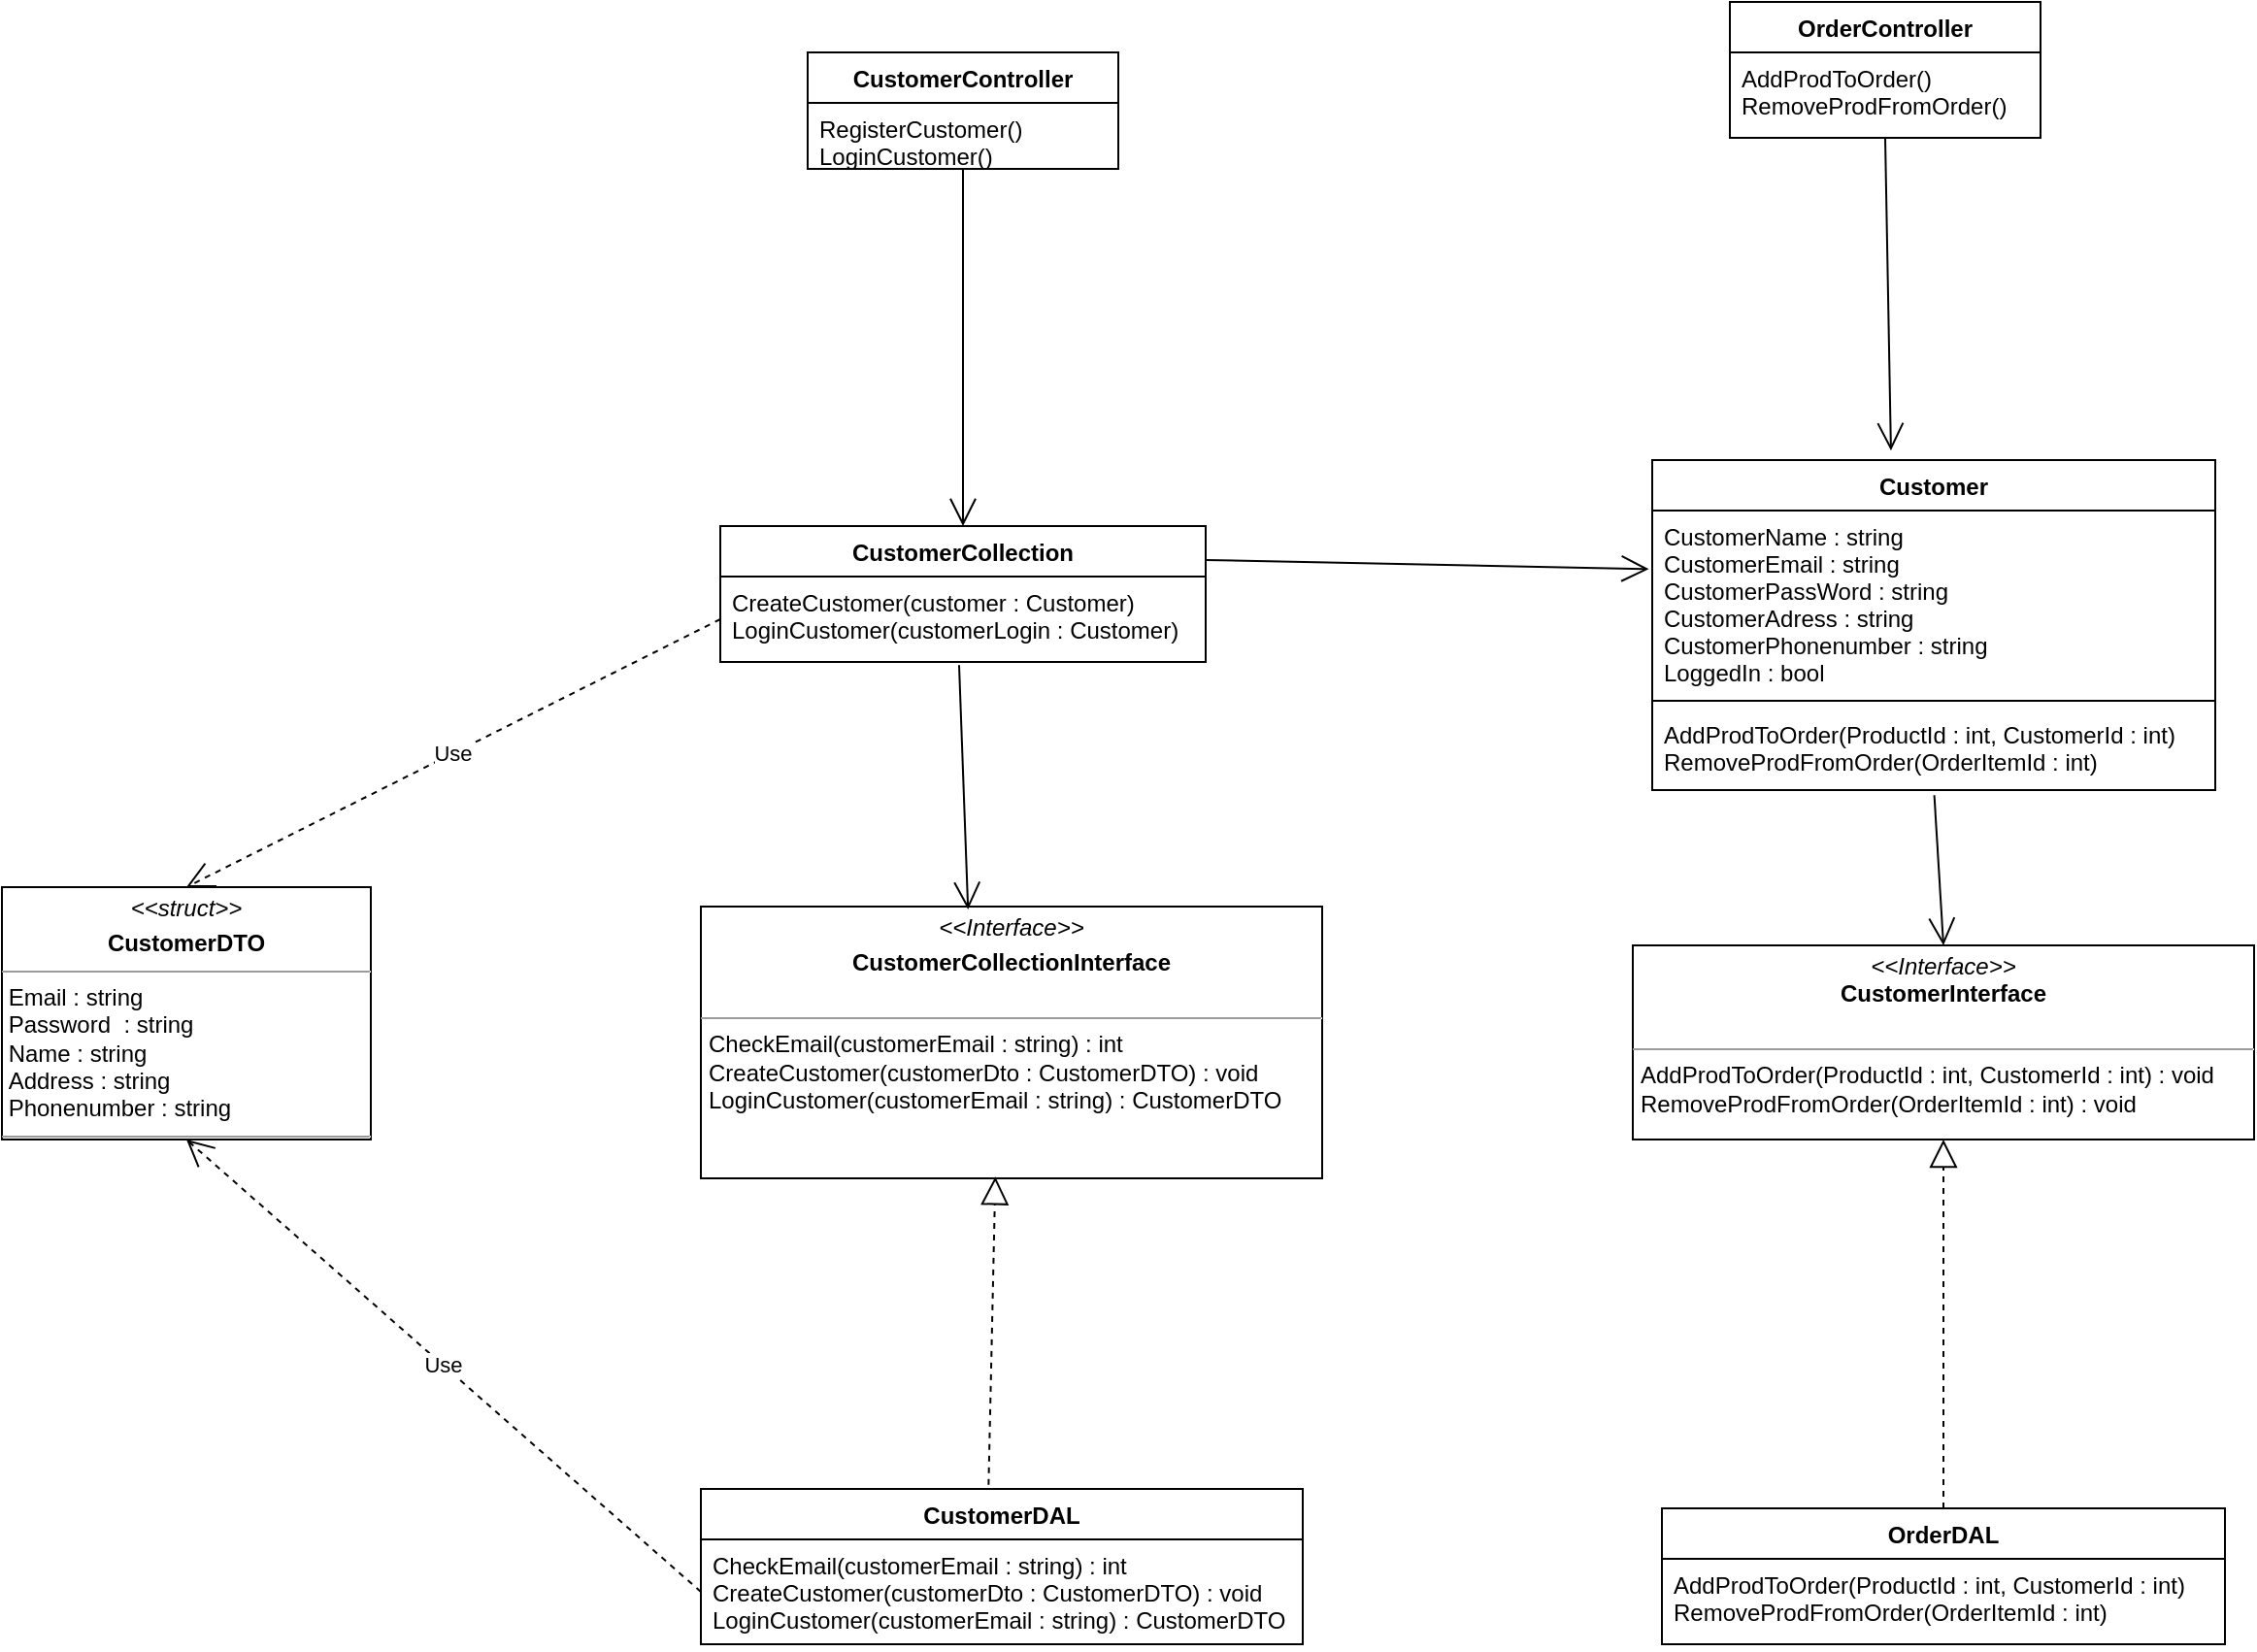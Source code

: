 <mxfile version="15.8.9" type="device"><diagram id="OtccyMzSW0rcknVDQvHu" name="Page-1"><mxGraphModel dx="2858" dy="2243" grid="1" gridSize="10" guides="1" tooltips="1" connect="1" arrows="1" fold="1" page="1" pageScale="1" pageWidth="827" pageHeight="1169" math="0" shadow="0"><root><mxCell id="0"/><mxCell id="1" parent="0"/><mxCell id="0LqD8wHReDvp0sZee9rW-1" value="&lt;p style=&quot;margin: 0px ; margin-top: 4px ; text-align: center&quot;&gt;&lt;i&gt;&amp;lt;&amp;lt;Interface&amp;gt;&amp;gt;&lt;/i&gt;&lt;/p&gt;&lt;p style=&quot;margin: 0px ; margin-top: 4px ; text-align: center&quot;&gt;&lt;b&gt;CustomerCollectionInterface&lt;/b&gt;&lt;/p&gt;&lt;br&gt;&lt;hr size=&quot;1&quot;&gt;&lt;p style=&quot;margin: 0px ; margin-left: 4px&quot;&gt;CheckEmail(customerEmail : string) : int&lt;/p&gt;&lt;p style=&quot;margin: 0px ; margin-left: 4px&quot;&gt;CreateCustomer(customerDto : CustomerDTO) : void&lt;/p&gt;&lt;p style=&quot;margin: 0px ; margin-left: 4px&quot;&gt;LoginCustomer(customerEmail : string) : CustomerDTO&lt;br&gt;&lt;/p&gt;" style="verticalAlign=top;align=left;overflow=fill;fontSize=12;fontFamily=Helvetica;html=1;" vertex="1" parent="1"><mxGeometry x="-140" y="270" width="320" height="140" as="geometry"/></mxCell><mxCell id="0LqD8wHReDvp0sZee9rW-2" value="&lt;p style=&quot;margin: 0px ; margin-top: 4px ; text-align: center&quot;&gt;&lt;i&gt;&amp;lt;&amp;lt;Interface&amp;gt;&amp;gt;&lt;/i&gt;&lt;br&gt;&lt;b&gt;CustomerInterface&lt;/b&gt;&lt;br&gt;&lt;/p&gt;&lt;br&gt;&lt;hr size=&quot;1&quot;&gt;&lt;p style=&quot;margin: 0px ; margin-left: 4px&quot;&gt;AddProdToOrder(ProductId : int, CustomerId : int) : void&lt;/p&gt;&lt;p style=&quot;margin: 0px ; margin-left: 4px&quot;&gt;RemoveProdFromOrder(OrderItemId : int) : void&lt;br&gt;&lt;/p&gt;" style="verticalAlign=top;align=left;overflow=fill;fontSize=12;fontFamily=Helvetica;html=1;" vertex="1" parent="1"><mxGeometry x="340" y="290" width="320" height="100" as="geometry"/></mxCell><mxCell id="0LqD8wHReDvp0sZee9rW-3" value="&lt;p style=&quot;margin: 0px ; margin-top: 4px ; text-align: center&quot;&gt;&lt;i&gt;&amp;lt;&amp;lt;struct&amp;gt;&amp;gt;&lt;/i&gt;&lt;/p&gt;&lt;p style=&quot;margin: 0px ; margin-top: 4px ; text-align: center&quot;&gt;&lt;b&gt;CustomerDTO&lt;/b&gt;&lt;br&gt;&lt;/p&gt;&lt;hr size=&quot;1&quot;&gt;&lt;div&gt;&amp;nbsp;Email : string&lt;/div&gt;&lt;div&gt;&amp;nbsp;Password&amp;nbsp; : string&lt;/div&gt;&lt;div&gt;&amp;nbsp;Name : string&lt;/div&gt;&lt;div&gt;&amp;nbsp;Address : string&lt;/div&gt;&lt;div&gt;&amp;nbsp;Phonenumber : string&lt;br&gt;&lt;/div&gt;&lt;hr size=&quot;1&quot;&gt;" style="verticalAlign=top;align=left;overflow=fill;fontSize=12;fontFamily=Helvetica;html=1;" vertex="1" parent="1"><mxGeometry x="-500" y="260" width="190" height="130" as="geometry"/></mxCell><mxCell id="0LqD8wHReDvp0sZee9rW-4" value="Customer" style="swimlane;fontStyle=1;align=center;verticalAlign=top;childLayout=stackLayout;horizontal=1;startSize=26;horizontalStack=0;resizeParent=1;resizeParentMax=0;resizeLast=0;collapsible=1;marginBottom=0;" vertex="1" parent="1"><mxGeometry x="350" y="40" width="290" height="170" as="geometry"/></mxCell><mxCell id="0LqD8wHReDvp0sZee9rW-5" value="CustomerName : string&#xA;CustomerEmail : string&#xA;CustomerPassWord : string&#xA;CustomerAdress : string&#xA;CustomerPhonenumber : string&#xA;LoggedIn : bool&#xA;&#xA;" style="text;strokeColor=none;fillColor=none;align=left;verticalAlign=top;spacingLeft=4;spacingRight=4;overflow=hidden;rotatable=0;points=[[0,0.5],[1,0.5]];portConstraint=eastwest;" vertex="1" parent="0LqD8wHReDvp0sZee9rW-4"><mxGeometry y="26" width="290" height="94" as="geometry"/></mxCell><mxCell id="0LqD8wHReDvp0sZee9rW-6" value="" style="line;strokeWidth=1;fillColor=none;align=left;verticalAlign=middle;spacingTop=-1;spacingLeft=3;spacingRight=3;rotatable=0;labelPosition=right;points=[];portConstraint=eastwest;" vertex="1" parent="0LqD8wHReDvp0sZee9rW-4"><mxGeometry y="120" width="290" height="8" as="geometry"/></mxCell><mxCell id="0LqD8wHReDvp0sZee9rW-7" value="AddProdToOrder(ProductId : int, CustomerId : int)&#xA;RemoveProdFromOrder(OrderItemId : int)&#xA;&#xA; " style="text;strokeColor=none;fillColor=none;align=left;verticalAlign=top;spacingLeft=4;spacingRight=4;overflow=hidden;rotatable=0;points=[[0,0.5],[1,0.5]];portConstraint=eastwest;" vertex="1" parent="0LqD8wHReDvp0sZee9rW-4"><mxGeometry y="128" width="290" height="42" as="geometry"/></mxCell><mxCell id="0LqD8wHReDvp0sZee9rW-8" value="CustomerCollection" style="swimlane;fontStyle=1;align=center;verticalAlign=top;childLayout=stackLayout;horizontal=1;startSize=26;horizontalStack=0;resizeParent=1;resizeParentMax=0;resizeLast=0;collapsible=1;marginBottom=0;" vertex="1" parent="1"><mxGeometry x="-130" y="74" width="250" height="70" as="geometry"/></mxCell><mxCell id="0LqD8wHReDvp0sZee9rW-11" value="CreateCustomer(customer : Customer)&#xA;LoginCustomer(customerLogin : Customer)&#xA;" style="text;strokeColor=none;fillColor=none;align=left;verticalAlign=top;spacingLeft=4;spacingRight=4;overflow=hidden;rotatable=0;points=[[0,0.5],[1,0.5]];portConstraint=eastwest;" vertex="1" parent="0LqD8wHReDvp0sZee9rW-8"><mxGeometry y="26" width="250" height="44" as="geometry"/></mxCell><mxCell id="0LqD8wHReDvp0sZee9rW-18" value="Use" style="endArrow=open;endSize=12;dashed=1;html=1;rounded=0;exitX=0;exitY=0.5;exitDx=0;exitDy=0;entryX=0.5;entryY=1;entryDx=0;entryDy=0;" edge="1" parent="1" source="0LqD8wHReDvp0sZee9rW-43" target="0LqD8wHReDvp0sZee9rW-3"><mxGeometry width="160" relative="1" as="geometry"><mxPoint x="530" y="470" as="sourcePoint"/><mxPoint x="690" y="470" as="targetPoint"/></mxGeometry></mxCell><mxCell id="0LqD8wHReDvp0sZee9rW-20" value="Use" style="endArrow=open;endSize=12;dashed=1;html=1;rounded=0;exitX=0;exitY=0.5;exitDx=0;exitDy=0;entryX=0.5;entryY=0;entryDx=0;entryDy=0;" edge="1" parent="1" source="0LqD8wHReDvp0sZee9rW-11" target="0LqD8wHReDvp0sZee9rW-3"><mxGeometry width="160" relative="1" as="geometry"><mxPoint x="300" y="510" as="sourcePoint"/><mxPoint x="460" y="510" as="targetPoint"/></mxGeometry></mxCell><mxCell id="0LqD8wHReDvp0sZee9rW-32" value="OrderDAL" style="swimlane;fontStyle=1;align=center;verticalAlign=top;childLayout=stackLayout;horizontal=1;startSize=26;horizontalStack=0;resizeParent=1;resizeParentMax=0;resizeLast=0;collapsible=1;marginBottom=0;" vertex="1" parent="1"><mxGeometry x="355" y="580" width="290" height="70" as="geometry"/></mxCell><mxCell id="0LqD8wHReDvp0sZee9rW-33" value="AddProdToOrder(ProductId : int, CustomerId : int)&#xA;RemoveProdFromOrder(OrderItemId : int)" style="text;strokeColor=none;fillColor=none;align=left;verticalAlign=top;spacingLeft=4;spacingRight=4;overflow=hidden;rotatable=0;points=[[0,0.5],[1,0.5]];portConstraint=eastwest;" vertex="1" parent="0LqD8wHReDvp0sZee9rW-32"><mxGeometry y="26" width="290" height="44" as="geometry"/></mxCell><mxCell id="0LqD8wHReDvp0sZee9rW-38" value="" style="endArrow=open;endFill=1;endSize=12;html=1;rounded=0;exitX=1;exitY=0.25;exitDx=0;exitDy=0;entryX=-0.006;entryY=0.321;entryDx=0;entryDy=0;entryPerimeter=0;" edge="1" parent="1" source="0LqD8wHReDvp0sZee9rW-8" target="0LqD8wHReDvp0sZee9rW-5"><mxGeometry width="160" relative="1" as="geometry"><mxPoint x="140" y="108.41" as="sourcePoint"/><mxPoint x="300" y="108.41" as="targetPoint"/></mxGeometry></mxCell><mxCell id="0LqD8wHReDvp0sZee9rW-39" value="" style="endArrow=open;endFill=1;endSize=12;html=1;rounded=0;exitX=0.492;exitY=1.036;exitDx=0;exitDy=0;exitPerimeter=0;entryX=0.43;entryY=0.011;entryDx=0;entryDy=0;entryPerimeter=0;" edge="1" parent="1" source="0LqD8wHReDvp0sZee9rW-11" target="0LqD8wHReDvp0sZee9rW-1"><mxGeometry width="160" relative="1" as="geometry"><mxPoint x="260" y="380" as="sourcePoint"/><mxPoint x="420" y="380" as="targetPoint"/></mxGeometry></mxCell><mxCell id="0LqD8wHReDvp0sZee9rW-40" value="CustomerDAL" style="swimlane;fontStyle=1;align=center;verticalAlign=top;childLayout=stackLayout;horizontal=1;startSize=26;horizontalStack=0;resizeParent=1;resizeParentMax=0;resizeLast=0;collapsible=1;marginBottom=0;" vertex="1" parent="1"><mxGeometry x="-140" y="570" width="310" height="80" as="geometry"/></mxCell><mxCell id="0LqD8wHReDvp0sZee9rW-43" value="CheckEmail(customerEmail : string) : int&#xA;CreateCustomer(customerDto : CustomerDTO) : void&#xA;LoginCustomer(customerEmail : string) : CustomerDTO" style="text;strokeColor=none;fillColor=none;align=left;verticalAlign=top;spacingLeft=4;spacingRight=4;overflow=hidden;rotatable=0;points=[[0,0.5],[1,0.5]];portConstraint=eastwest;" vertex="1" parent="0LqD8wHReDvp0sZee9rW-40"><mxGeometry y="26" width="310" height="54" as="geometry"/></mxCell><mxCell id="0LqD8wHReDvp0sZee9rW-44" value="" style="endArrow=block;dashed=1;endFill=0;endSize=12;html=1;rounded=0;exitX=0.478;exitY=-0.026;exitDx=0;exitDy=0;exitPerimeter=0;entryX=0.474;entryY=0.994;entryDx=0;entryDy=0;entryPerimeter=0;" edge="1" parent="1" source="0LqD8wHReDvp0sZee9rW-40" target="0LqD8wHReDvp0sZee9rW-1"><mxGeometry width="160" relative="1" as="geometry"><mxPoint x="-20" y="380" as="sourcePoint"/><mxPoint x="140" y="380" as="targetPoint"/></mxGeometry></mxCell><mxCell id="0LqD8wHReDvp0sZee9rW-46" value="" style="endArrow=block;dashed=1;endFill=0;endSize=12;html=1;rounded=0;exitX=0.5;exitY=0;exitDx=0;exitDy=0;entryX=0.5;entryY=1;entryDx=0;entryDy=0;" edge="1" parent="1" source="0LqD8wHReDvp0sZee9rW-32" target="0LqD8wHReDvp0sZee9rW-2"><mxGeometry width="160" relative="1" as="geometry"><mxPoint x="360" y="490" as="sourcePoint"/><mxPoint x="520" y="490" as="targetPoint"/></mxGeometry></mxCell><mxCell id="0LqD8wHReDvp0sZee9rW-47" value="" style="endArrow=open;endFill=1;endSize=12;html=1;rounded=0;exitX=0.501;exitY=1.063;exitDx=0;exitDy=0;exitPerimeter=0;entryX=0.5;entryY=0;entryDx=0;entryDy=0;" edge="1" parent="1" source="0LqD8wHReDvp0sZee9rW-7" target="0LqD8wHReDvp0sZee9rW-2"><mxGeometry width="160" relative="1" as="geometry"><mxPoint x="680" y="230" as="sourcePoint"/><mxPoint x="840" y="230" as="targetPoint"/></mxGeometry></mxCell><mxCell id="0LqD8wHReDvp0sZee9rW-53" value="CustomerController" style="swimlane;fontStyle=1;align=center;verticalAlign=top;childLayout=stackLayout;horizontal=1;startSize=26;horizontalStack=0;resizeParent=1;resizeParentMax=0;resizeLast=0;collapsible=1;marginBottom=0;" vertex="1" parent="1"><mxGeometry x="-85" y="-170" width="160" height="60" as="geometry"/></mxCell><mxCell id="0LqD8wHReDvp0sZee9rW-56" value="RegisterCustomer()&#xA;LoginCustomer()&#xA;" style="text;strokeColor=none;fillColor=none;align=left;verticalAlign=top;spacingLeft=4;spacingRight=4;overflow=hidden;rotatable=0;points=[[0,0.5],[1,0.5]];portConstraint=eastwest;" vertex="1" parent="0LqD8wHReDvp0sZee9rW-53"><mxGeometry y="26" width="160" height="34" as="geometry"/></mxCell><mxCell id="0LqD8wHReDvp0sZee9rW-57" value="" style="endArrow=open;endFill=1;endSize=12;html=1;rounded=0;exitX=0.5;exitY=1;exitDx=0;exitDy=0;entryX=0.5;entryY=0;entryDx=0;entryDy=0;" edge="1" parent="1" source="0LqD8wHReDvp0sZee9rW-53" target="0LqD8wHReDvp0sZee9rW-8"><mxGeometry width="160" relative="1" as="geometry"><mxPoint x="-130" y="170" as="sourcePoint"/><mxPoint x="30" y="170" as="targetPoint"/></mxGeometry></mxCell><mxCell id="0LqD8wHReDvp0sZee9rW-58" value="OrderController" style="swimlane;fontStyle=1;align=center;verticalAlign=top;childLayout=stackLayout;horizontal=1;startSize=26;horizontalStack=0;resizeParent=1;resizeParentMax=0;resizeLast=0;collapsible=1;marginBottom=0;" vertex="1" parent="1"><mxGeometry x="390" y="-196" width="160" height="70" as="geometry"><mxRectangle x="380" y="-196" width="100" height="26" as="alternateBounds"/></mxGeometry></mxCell><mxCell id="0LqD8wHReDvp0sZee9rW-61" value="AddProdToOrder()&#xA;RemoveProdFromOrder()&#xA;" style="text;strokeColor=none;fillColor=none;align=left;verticalAlign=top;spacingLeft=4;spacingRight=4;overflow=hidden;rotatable=0;points=[[0,0.5],[1,0.5]];portConstraint=eastwest;" vertex="1" parent="0LqD8wHReDvp0sZee9rW-58"><mxGeometry y="26" width="160" height="44" as="geometry"/></mxCell><mxCell id="0LqD8wHReDvp0sZee9rW-62" value="" style="endArrow=open;endFill=1;endSize=12;html=1;rounded=0;exitX=0.5;exitY=1;exitDx=0;exitDy=0;entryX=0.424;entryY=-0.029;entryDx=0;entryDy=0;entryPerimeter=0;" edge="1" parent="1" source="0LqD8wHReDvp0sZee9rW-58" target="0LqD8wHReDvp0sZee9rW-4"><mxGeometry width="160" relative="1" as="geometry"><mxPoint x="480" y="-130" as="sourcePoint"/><mxPoint x="30" y="170" as="targetPoint"/></mxGeometry></mxCell></root></mxGraphModel></diagram></mxfile>